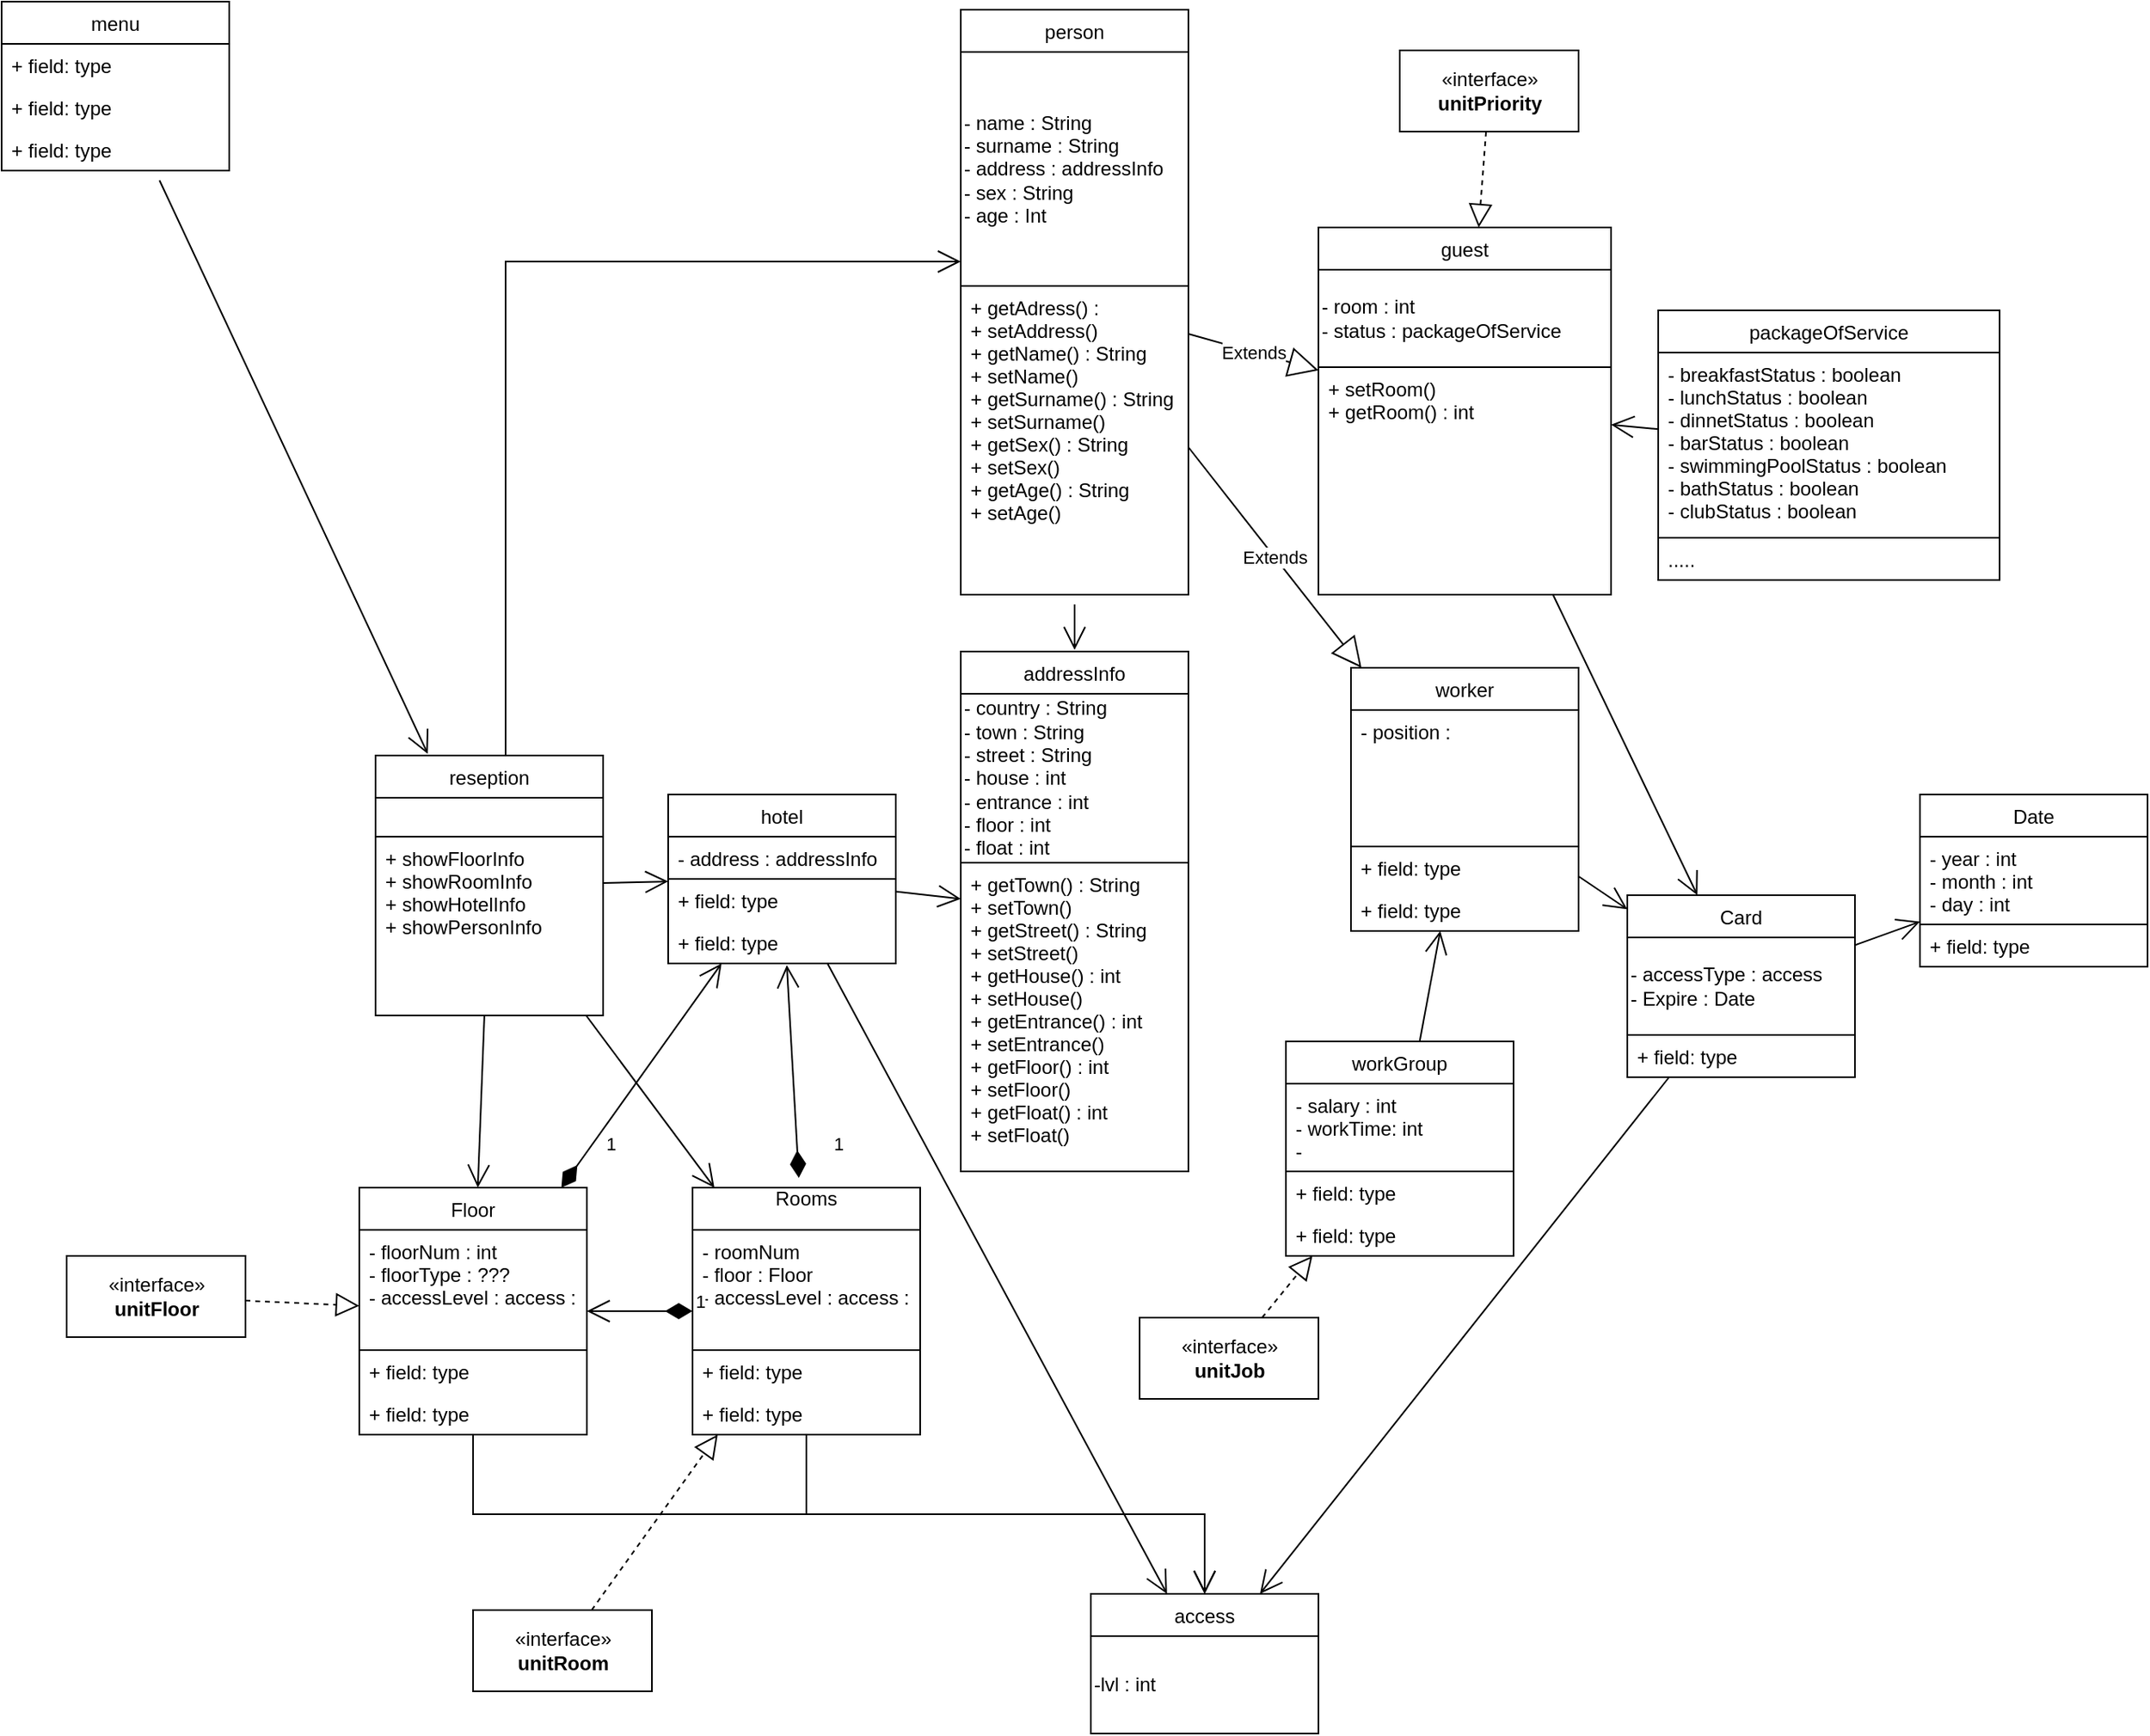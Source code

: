 <mxfile version="16.5.1" type="device"><diagram id="C5RBs43oDa-KdzZeNtuy" name="Page-1"><mxGraphModel dx="1102" dy="865" grid="1" gridSize="10" guides="1" tooltips="1" connect="1" arrows="1" fold="1" page="1" pageScale="1" pageWidth="1169" pageHeight="1654" math="0" shadow="0"><root><mxCell id="WIyWlLk6GJQsqaUBKTNV-0"/><mxCell id="WIyWlLk6GJQsqaUBKTNV-1" parent="WIyWlLk6GJQsqaUBKTNV-0"/><mxCell id="pl0eV4LuxjBtjCWhGdW3-1" value="Rooms&#10;" style="swimlane;fontStyle=0;childLayout=stackLayout;horizontal=1;startSize=26;fillColor=none;horizontalStack=0;resizeParent=1;resizeParentMax=0;resizeLast=0;collapsible=1;marginBottom=0;" parent="WIyWlLk6GJQsqaUBKTNV-1" vertex="1"><mxGeometry x="1045" y="1060" width="140" height="152" as="geometry"/></mxCell><mxCell id="pl0eV4LuxjBtjCWhGdW3-2" value="- roomNum&#10;- floor : Floor&#10;- accessLevel : access :" style="text;strokeColor=default;fillColor=none;align=left;verticalAlign=top;spacingLeft=4;spacingRight=4;overflow=hidden;rotatable=0;points=[[0,0.5],[1,0.5]];portConstraint=eastwest;" parent="pl0eV4LuxjBtjCWhGdW3-1" vertex="1"><mxGeometry y="26" width="140" height="74" as="geometry"/></mxCell><mxCell id="pl0eV4LuxjBtjCWhGdW3-3" value="+ field: type" style="text;strokeColor=none;fillColor=none;align=left;verticalAlign=top;spacingLeft=4;spacingRight=4;overflow=hidden;rotatable=0;points=[[0,0.5],[1,0.5]];portConstraint=eastwest;" parent="pl0eV4LuxjBtjCWhGdW3-1" vertex="1"><mxGeometry y="100" width="140" height="26" as="geometry"/></mxCell><mxCell id="pl0eV4LuxjBtjCWhGdW3-4" value="+ field: type" style="text;strokeColor=none;fillColor=none;align=left;verticalAlign=top;spacingLeft=4;spacingRight=4;overflow=hidden;rotatable=0;points=[[0,0.5],[1,0.5]];portConstraint=eastwest;" parent="pl0eV4LuxjBtjCWhGdW3-1" vertex="1"><mxGeometry y="126" width="140" height="26" as="geometry"/></mxCell><mxCell id="pl0eV4LuxjBtjCWhGdW3-5" value="Card" style="swimlane;fontStyle=0;childLayout=stackLayout;horizontal=1;startSize=26;fillColor=none;horizontalStack=0;resizeParent=1;resizeParentMax=0;resizeLast=0;collapsible=1;marginBottom=0;" parent="WIyWlLk6GJQsqaUBKTNV-1" vertex="1"><mxGeometry x="1620" y="880" width="140" height="112" as="geometry"/></mxCell><mxCell id="pl0eV4LuxjBtjCWhGdW3-172" value="- accessType : access&lt;br&gt;- Expire : Date" style="rounded=0;whiteSpace=wrap;html=1;strokeColor=default;fillColor=none;align=left;" parent="pl0eV4LuxjBtjCWhGdW3-5" vertex="1"><mxGeometry y="26" width="140" height="60" as="geometry"/></mxCell><mxCell id="pl0eV4LuxjBtjCWhGdW3-6" value="+ field: type" style="text;strokeColor=none;fillColor=none;align=left;verticalAlign=top;spacingLeft=4;spacingRight=4;overflow=hidden;rotatable=0;points=[[0,0.5],[1,0.5]];portConstraint=eastwest;" parent="pl0eV4LuxjBtjCWhGdW3-5" vertex="1"><mxGeometry y="86" width="140" height="26" as="geometry"/></mxCell><mxCell id="Eyccdhl0s3vLxcjbmZyg-0" style="edgeStyle=elbowEdgeStyle;rounded=0;orthogonalLoop=1;jettySize=auto;elbow=vertical;html=1;exitX=0.75;exitY=0;exitDx=0;exitDy=0;" edge="1" parent="pl0eV4LuxjBtjCWhGdW3-5" source="pl0eV4LuxjBtjCWhGdW3-172" target="pl0eV4LuxjBtjCWhGdW3-172"><mxGeometry relative="1" as="geometry"/></mxCell><mxCell id="pl0eV4LuxjBtjCWhGdW3-9" value="Floor" style="swimlane;fontStyle=0;childLayout=stackLayout;horizontal=1;startSize=26;fillColor=none;horizontalStack=0;resizeParent=1;resizeParentMax=0;resizeLast=0;collapsible=1;marginBottom=0;" parent="WIyWlLk6GJQsqaUBKTNV-1" vertex="1"><mxGeometry x="840" y="1060" width="140" height="152" as="geometry"/></mxCell><mxCell id="pl0eV4LuxjBtjCWhGdW3-10" value="- floorNum : int&#10;- floorType : ???&#10;- accessLevel : access :" style="text;strokeColor=default;fillColor=none;align=left;verticalAlign=top;spacingLeft=4;spacingRight=4;overflow=hidden;rotatable=0;points=[[0,0.5],[1,0.5]];portConstraint=eastwest;" parent="pl0eV4LuxjBtjCWhGdW3-9" vertex="1"><mxGeometry y="26" width="140" height="74" as="geometry"/></mxCell><mxCell id="pl0eV4LuxjBtjCWhGdW3-12" value="+ field: type" style="text;strokeColor=none;fillColor=none;align=left;verticalAlign=top;spacingLeft=4;spacingRight=4;overflow=hidden;rotatable=0;points=[[0,0.5],[1,0.5]];portConstraint=eastwest;" parent="pl0eV4LuxjBtjCWhGdW3-9" vertex="1"><mxGeometry y="100" width="140" height="26" as="geometry"/></mxCell><mxCell id="pl0eV4LuxjBtjCWhGdW3-11" value="+ field: type" style="text;strokeColor=none;fillColor=none;align=left;verticalAlign=top;spacingLeft=4;spacingRight=4;overflow=hidden;rotatable=0;points=[[0,0.5],[1,0.5]];portConstraint=eastwest;" parent="pl0eV4LuxjBtjCWhGdW3-9" vertex="1"><mxGeometry y="126" width="140" height="26" as="geometry"/></mxCell><mxCell id="pl0eV4LuxjBtjCWhGdW3-20" value="guest" style="swimlane;fontStyle=0;childLayout=stackLayout;horizontal=1;startSize=26;fillColor=none;horizontalStack=0;resizeParent=1;resizeParentMax=0;resizeLast=0;collapsible=1;marginBottom=0;" parent="WIyWlLk6GJQsqaUBKTNV-1" vertex="1"><mxGeometry x="1430" y="469" width="180" height="226" as="geometry"/></mxCell><mxCell id="pl0eV4LuxjBtjCWhGdW3-175" value="- room : int&lt;br&gt;- status : packageOfService" style="rounded=0;whiteSpace=wrap;html=1;strokeColor=default;fillColor=none;align=left;" parent="pl0eV4LuxjBtjCWhGdW3-20" vertex="1"><mxGeometry y="26" width="180" height="60" as="geometry"/></mxCell><mxCell id="pl0eV4LuxjBtjCWhGdW3-23" value="+ setRoom()&#10;+ getRoom() : int&#10;" style="text;strokeColor=none;fillColor=none;align=left;verticalAlign=top;spacingLeft=4;spacingRight=4;overflow=hidden;rotatable=0;points=[[0,0.5],[1,0.5]];portConstraint=eastwest;" parent="pl0eV4LuxjBtjCWhGdW3-20" vertex="1"><mxGeometry y="86" width="180" height="140" as="geometry"/></mxCell><mxCell id="pl0eV4LuxjBtjCWhGdW3-24" value="worker" style="swimlane;fontStyle=0;childLayout=stackLayout;horizontal=1;startSize=26;fillColor=none;horizontalStack=0;resizeParent=1;resizeParentMax=0;resizeLast=0;collapsible=1;marginBottom=0;" parent="WIyWlLk6GJQsqaUBKTNV-1" vertex="1"><mxGeometry x="1450" y="740" width="140" height="162" as="geometry"/></mxCell><mxCell id="pl0eV4LuxjBtjCWhGdW3-25" value="- position : " style="text;strokeColor=default;fillColor=none;align=left;verticalAlign=top;spacingLeft=4;spacingRight=4;overflow=hidden;rotatable=0;points=[[0,0.5],[1,0.5]];portConstraint=eastwest;" parent="pl0eV4LuxjBtjCWhGdW3-24" vertex="1"><mxGeometry y="26" width="140" height="84" as="geometry"/></mxCell><mxCell id="pl0eV4LuxjBtjCWhGdW3-26" value="+ field: type" style="text;strokeColor=none;fillColor=none;align=left;verticalAlign=top;spacingLeft=4;spacingRight=4;overflow=hidden;rotatable=0;points=[[0,0.5],[1,0.5]];portConstraint=eastwest;" parent="pl0eV4LuxjBtjCWhGdW3-24" vertex="1"><mxGeometry y="110" width="140" height="26" as="geometry"/></mxCell><mxCell id="pl0eV4LuxjBtjCWhGdW3-27" value="+ field: type" style="text;strokeColor=none;fillColor=none;align=left;verticalAlign=top;spacingLeft=4;spacingRight=4;overflow=hidden;rotatable=0;points=[[0,0.5],[1,0.5]];portConstraint=eastwest;" parent="pl0eV4LuxjBtjCWhGdW3-24" vertex="1"><mxGeometry y="136" width="140" height="26" as="geometry"/></mxCell><object label="person" id="pl0eV4LuxjBtjCWhGdW3-36"><mxCell style="swimlane;fontStyle=0;childLayout=stackLayout;horizontal=1;startSize=26;fillColor=none;horizontalStack=0;resizeParent=1;resizeParentMax=0;resizeLast=0;collapsible=1;marginBottom=0;" parent="WIyWlLk6GJQsqaUBKTNV-1" vertex="1"><mxGeometry x="1210" y="335" width="140" height="360" as="geometry"/></mxCell></object><mxCell id="pl0eV4LuxjBtjCWhGdW3-160" value="- name : String&lt;br&gt;- surname : String&lt;br&gt;- address : addressInfo&lt;br&gt;- sex : String&lt;br&gt;- age : Int" style="rounded=0;whiteSpace=wrap;html=1;strokeColor=default;fillColor=none;align=left;" parent="pl0eV4LuxjBtjCWhGdW3-36" vertex="1"><mxGeometry y="26" width="140" height="144" as="geometry"/></mxCell><mxCell id="pl0eV4LuxjBtjCWhGdW3-37" value="+ getAdress() :  &#10;+ setAddress()&#10;+ getName() : String&#10;+ setName()&#10;+ getSurname() : String&#10;+ setSurname()&#10;+ getSex() : String&#10;+ setSex()&#10;+ getAge() : String&#10;+ setAge()" style="text;strokeColor=none;fillColor=none;align=left;verticalAlign=top;spacingLeft=4;spacingRight=4;overflow=hidden;rotatable=0;points=[[0,0.5],[1,0.5]];portConstraint=eastwest;" parent="pl0eV4LuxjBtjCWhGdW3-36" vertex="1"><mxGeometry y="170" width="140" height="190" as="geometry"/></mxCell><mxCell id="pl0eV4LuxjBtjCWhGdW3-40" value="workGroup" style="swimlane;fontStyle=0;childLayout=stackLayout;horizontal=1;startSize=26;fillColor=none;horizontalStack=0;resizeParent=1;resizeParentMax=0;resizeLast=0;collapsible=1;marginBottom=0;" parent="WIyWlLk6GJQsqaUBKTNV-1" vertex="1"><mxGeometry x="1410" y="970" width="140" height="132" as="geometry"/></mxCell><mxCell id="pl0eV4LuxjBtjCWhGdW3-41" value="- salary : int&#10;- workTime: int&#10;-" style="text;strokeColor=default;fillColor=none;align=left;verticalAlign=top;spacingLeft=4;spacingRight=4;overflow=hidden;rotatable=0;points=[[0,0.5],[1,0.5]];portConstraint=eastwest;" parent="pl0eV4LuxjBtjCWhGdW3-40" vertex="1"><mxGeometry y="26" width="140" height="54" as="geometry"/></mxCell><mxCell id="pl0eV4LuxjBtjCWhGdW3-42" value="+ field: type" style="text;strokeColor=none;fillColor=none;align=left;verticalAlign=top;spacingLeft=4;spacingRight=4;overflow=hidden;rotatable=0;points=[[0,0.5],[1,0.5]];portConstraint=eastwest;" parent="pl0eV4LuxjBtjCWhGdW3-40" vertex="1"><mxGeometry y="80" width="140" height="26" as="geometry"/></mxCell><mxCell id="pl0eV4LuxjBtjCWhGdW3-43" value="+ field: type" style="text;strokeColor=none;fillColor=none;align=left;verticalAlign=top;spacingLeft=4;spacingRight=4;overflow=hidden;rotatable=0;points=[[0,0.5],[1,0.5]];portConstraint=eastwest;" parent="pl0eV4LuxjBtjCWhGdW3-40" vertex="1"><mxGeometry y="106" width="140" height="26" as="geometry"/></mxCell><mxCell id="pl0eV4LuxjBtjCWhGdW3-60" value="access" style="swimlane;fontStyle=0;childLayout=stackLayout;horizontal=1;startSize=26;fillColor=none;horizontalStack=0;resizeParent=1;resizeParentMax=0;resizeLast=0;collapsible=1;marginBottom=0;" parent="WIyWlLk6GJQsqaUBKTNV-1" vertex="1"><mxGeometry x="1290" y="1310" width="140" height="86" as="geometry"/></mxCell><mxCell id="pl0eV4LuxjBtjCWhGdW3-171" value="-lvl : int" style="rounded=0;whiteSpace=wrap;html=1;strokeColor=default;fillColor=none;align=left;" parent="pl0eV4LuxjBtjCWhGdW3-60" vertex="1"><mxGeometry y="26" width="140" height="60" as="geometry"/></mxCell><mxCell id="pl0eV4LuxjBtjCWhGdW3-72" value="Extends" style="endArrow=block;endSize=16;endFill=0;html=1;rounded=0;" parent="WIyWlLk6GJQsqaUBKTNV-1" source="pl0eV4LuxjBtjCWhGdW3-36" target="pl0eV4LuxjBtjCWhGdW3-20" edge="1"><mxGeometry width="160" relative="1" as="geometry"><mxPoint x="1850" y="844" as="sourcePoint"/><mxPoint x="2010" y="844" as="targetPoint"/></mxGeometry></mxCell><mxCell id="pl0eV4LuxjBtjCWhGdW3-73" value="Extends" style="endArrow=block;endSize=16;endFill=0;html=1;rounded=0;" parent="WIyWlLk6GJQsqaUBKTNV-1" source="pl0eV4LuxjBtjCWhGdW3-36" target="pl0eV4LuxjBtjCWhGdW3-24" edge="1"><mxGeometry width="160" relative="1" as="geometry"><mxPoint x="1850" y="844" as="sourcePoint"/><mxPoint x="2010" y="844" as="targetPoint"/></mxGeometry></mxCell><mxCell id="pl0eV4LuxjBtjCWhGdW3-75" value="«interface»&lt;br&gt;&lt;b&gt;unitJob&lt;/b&gt;" style="html=1;" parent="WIyWlLk6GJQsqaUBKTNV-1" vertex="1"><mxGeometry x="1320" y="1140" width="110" height="50" as="geometry"/></mxCell><mxCell id="pl0eV4LuxjBtjCWhGdW3-76" value="«interface»&lt;br&gt;&lt;b&gt;unitRoom&lt;/b&gt;" style="html=1;" parent="WIyWlLk6GJQsqaUBKTNV-1" vertex="1"><mxGeometry x="910" y="1320" width="110" height="50" as="geometry"/></mxCell><mxCell id="pl0eV4LuxjBtjCWhGdW3-77" value="" style="endArrow=block;dashed=1;endFill=0;endSize=12;html=1;rounded=0;" parent="WIyWlLk6GJQsqaUBKTNV-1" source="pl0eV4LuxjBtjCWhGdW3-75" target="pl0eV4LuxjBtjCWhGdW3-40" edge="1"><mxGeometry width="160" relative="1" as="geometry"><mxPoint x="1235" y="1452" as="sourcePoint"/><mxPoint x="1255" y="1306" as="targetPoint"/></mxGeometry></mxCell><mxCell id="pl0eV4LuxjBtjCWhGdW3-85" value="1" style="endArrow=open;html=1;endSize=12;startArrow=diamondThin;startSize=14;startFill=1;align=left;verticalAlign=bottom;rounded=0;" parent="WIyWlLk6GJQsqaUBKTNV-1" source="pl0eV4LuxjBtjCWhGdW3-1" target="pl0eV4LuxjBtjCWhGdW3-9" edge="1"><mxGeometry x="-1" y="3" relative="1" as="geometry"><mxPoint x="960" y="970" as="sourcePoint"/><mxPoint x="950" y="945" as="targetPoint"/></mxGeometry></mxCell><mxCell id="pl0eV4LuxjBtjCWhGdW3-86" value="1" style="endArrow=open;html=1;endSize=12;startArrow=diamondThin;startSize=14;startFill=1;align=left;verticalAlign=bottom;rounded=0;elbow=vertical;" parent="WIyWlLk6GJQsqaUBKTNV-1" source="pl0eV4LuxjBtjCWhGdW3-9" target="pl0eV4LuxjBtjCWhGdW3-124" edge="1"><mxGeometry x="-0.654" y="-10" relative="1" as="geometry"><mxPoint x="960" y="770" as="sourcePoint"/><mxPoint x="970" y="1162" as="targetPoint"/><mxPoint as="offset"/></mxGeometry></mxCell><mxCell id="pl0eV4LuxjBtjCWhGdW3-93" value="" style="endArrow=open;endFill=1;endSize=12;html=1;rounded=0;" parent="WIyWlLk6GJQsqaUBKTNV-1" source="pl0eV4LuxjBtjCWhGdW3-24" target="pl0eV4LuxjBtjCWhGdW3-5" edge="1"><mxGeometry width="160" relative="1" as="geometry"><mxPoint x="1325" y="1492" as="sourcePoint"/><mxPoint x="1485" y="1492" as="targetPoint"/></mxGeometry></mxCell><mxCell id="pl0eV4LuxjBtjCWhGdW3-102" value="" style="endArrow=block;dashed=1;endFill=0;endSize=12;html=1;rounded=0;" parent="WIyWlLk6GJQsqaUBKTNV-1" source="pl0eV4LuxjBtjCWhGdW3-76" target="pl0eV4LuxjBtjCWhGdW3-1" edge="1"><mxGeometry width="160" relative="1" as="geometry"><mxPoint x="670" y="1040" as="sourcePoint"/><mxPoint x="830" y="1040" as="targetPoint"/></mxGeometry></mxCell><mxCell id="pl0eV4LuxjBtjCWhGdW3-103" value="«interface»&lt;br&gt;&lt;b&gt;unitFloor&lt;/b&gt;" style="html=1;" parent="WIyWlLk6GJQsqaUBKTNV-1" vertex="1"><mxGeometry x="660" y="1102" width="110" height="50" as="geometry"/></mxCell><mxCell id="pl0eV4LuxjBtjCWhGdW3-104" value="" style="endArrow=block;dashed=1;endFill=0;endSize=12;html=1;rounded=0;" parent="WIyWlLk6GJQsqaUBKTNV-1" source="pl0eV4LuxjBtjCWhGdW3-103" target="pl0eV4LuxjBtjCWhGdW3-9" edge="1"><mxGeometry width="160" relative="1" as="geometry"><mxPoint x="790" y="1050" as="sourcePoint"/><mxPoint x="950" y="1050" as="targetPoint"/></mxGeometry></mxCell><mxCell id="pl0eV4LuxjBtjCWhGdW3-108" value="" style="endArrow=open;endFill=1;endSize=12;html=1;rounded=0;elbow=vertical;edgeStyle=elbowEdgeStyle;" parent="WIyWlLk6GJQsqaUBKTNV-1" source="pl0eV4LuxjBtjCWhGdW3-9" target="pl0eV4LuxjBtjCWhGdW3-60" edge="1"><mxGeometry width="160" relative="1" as="geometry"><mxPoint x="800" y="480" as="sourcePoint"/><mxPoint x="960" y="480" as="targetPoint"/></mxGeometry></mxCell><mxCell id="pl0eV4LuxjBtjCWhGdW3-109" value="" style="endArrow=open;endFill=1;endSize=12;html=1;rounded=0;elbow=vertical;edgeStyle=elbowEdgeStyle;" parent="WIyWlLk6GJQsqaUBKTNV-1" source="pl0eV4LuxjBtjCWhGdW3-1" target="pl0eV4LuxjBtjCWhGdW3-60" edge="1"><mxGeometry width="160" relative="1" as="geometry"><mxPoint x="800" y="480" as="sourcePoint"/><mxPoint x="960" y="480" as="targetPoint"/></mxGeometry></mxCell><mxCell id="pl0eV4LuxjBtjCWhGdW3-110" value="packageOfService" style="swimlane;fontStyle=0;childLayout=stackLayout;horizontal=1;startSize=26;fillColor=none;horizontalStack=0;resizeParent=1;resizeParentMax=0;resizeLast=0;collapsible=1;marginBottom=0;" parent="WIyWlLk6GJQsqaUBKTNV-1" vertex="1"><mxGeometry x="1639" y="520" width="210" height="166" as="geometry"/></mxCell><mxCell id="UdkVO-LQRuB7PRyqrmWP-8" value="- breakfastStatus : boolean&#10;- lunchStatus : boolean&#10;- dinnetStatus : boolean&#10;- barStatus : boolean&#10;- swimmingPoolStatus : boolean&#10;- bathStatus : boolean&#10;- clubStatus : boolean&#10;&#10;" style="text;strokeColor=default;fillColor=none;align=left;verticalAlign=top;spacingLeft=4;spacingRight=4;overflow=hidden;rotatable=0;points=[[0,0.5],[1,0.5]];portConstraint=eastwest;" parent="pl0eV4LuxjBtjCWhGdW3-110" vertex="1"><mxGeometry y="26" width="210" height="114" as="geometry"/></mxCell><mxCell id="pl0eV4LuxjBtjCWhGdW3-111" value="....." style="text;strokeColor=none;fillColor=none;align=left;verticalAlign=top;spacingLeft=4;spacingRight=4;overflow=hidden;rotatable=0;points=[[0,0.5],[1,0.5]];portConstraint=eastwest;" parent="pl0eV4LuxjBtjCWhGdW3-110" vertex="1"><mxGeometry y="140" width="210" height="26" as="geometry"/></mxCell><mxCell id="pl0eV4LuxjBtjCWhGdW3-114" value="" style="endArrow=open;endFill=1;endSize=12;html=1;rounded=0;" parent="WIyWlLk6GJQsqaUBKTNV-1" source="pl0eV4LuxjBtjCWhGdW3-110" target="pl0eV4LuxjBtjCWhGdW3-20" edge="1"><mxGeometry width="160" relative="1" as="geometry"><mxPoint x="1700" y="980" as="sourcePoint"/><mxPoint x="1780" y="965" as="targetPoint"/></mxGeometry></mxCell><mxCell id="pl0eV4LuxjBtjCWhGdW3-115" value="" style="endArrow=open;endFill=1;endSize=12;html=1;rounded=0;" parent="WIyWlLk6GJQsqaUBKTNV-1" source="pl0eV4LuxjBtjCWhGdW3-40" target="pl0eV4LuxjBtjCWhGdW3-24" edge="1"><mxGeometry width="160" relative="1" as="geometry"><mxPoint x="1700" y="980" as="sourcePoint"/><mxPoint x="1860" y="980" as="targetPoint"/></mxGeometry></mxCell><mxCell id="pl0eV4LuxjBtjCWhGdW3-116" value="«interface»&lt;br&gt;&lt;b&gt;unitPriority&lt;/b&gt;" style="html=1;" parent="WIyWlLk6GJQsqaUBKTNV-1" vertex="1"><mxGeometry x="1480" y="360" width="110" height="50" as="geometry"/></mxCell><mxCell id="pl0eV4LuxjBtjCWhGdW3-117" value="" style="endArrow=open;endFill=1;endSize=12;html=1;rounded=0;" parent="WIyWlLk6GJQsqaUBKTNV-1" source="pl0eV4LuxjBtjCWhGdW3-20" target="pl0eV4LuxjBtjCWhGdW3-5" edge="1"><mxGeometry width="160" relative="1" as="geometry"><mxPoint x="1695" y="1312" as="sourcePoint"/><mxPoint x="1855" y="1312" as="targetPoint"/></mxGeometry></mxCell><mxCell id="pl0eV4LuxjBtjCWhGdW3-119" value="" style="endArrow=block;dashed=1;endFill=0;endSize=12;html=1;rounded=0;" parent="WIyWlLk6GJQsqaUBKTNV-1" source="pl0eV4LuxjBtjCWhGdW3-116" target="pl0eV4LuxjBtjCWhGdW3-20" edge="1"><mxGeometry width="160" relative="1" as="geometry"><mxPoint x="1695" y="1212" as="sourcePoint"/><mxPoint x="1855" y="1212" as="targetPoint"/></mxGeometry></mxCell><mxCell id="pl0eV4LuxjBtjCWhGdW3-120" value="menu" style="swimlane;fontStyle=0;childLayout=stackLayout;horizontal=1;startSize=26;fillColor=none;horizontalStack=0;resizeParent=1;resizeParentMax=0;resizeLast=0;collapsible=1;marginBottom=0;" parent="WIyWlLk6GJQsqaUBKTNV-1" vertex="1"><mxGeometry x="620" y="330" width="140" height="104" as="geometry"/></mxCell><mxCell id="pl0eV4LuxjBtjCWhGdW3-121" value="+ field: type" style="text;strokeColor=none;fillColor=none;align=left;verticalAlign=top;spacingLeft=4;spacingRight=4;overflow=hidden;rotatable=0;points=[[0,0.5],[1,0.5]];portConstraint=eastwest;" parent="pl0eV4LuxjBtjCWhGdW3-120" vertex="1"><mxGeometry y="26" width="140" height="26" as="geometry"/></mxCell><mxCell id="pl0eV4LuxjBtjCWhGdW3-122" value="+ field: type" style="text;strokeColor=none;fillColor=none;align=left;verticalAlign=top;spacingLeft=4;spacingRight=4;overflow=hidden;rotatable=0;points=[[0,0.5],[1,0.5]];portConstraint=eastwest;" parent="pl0eV4LuxjBtjCWhGdW3-120" vertex="1"><mxGeometry y="52" width="140" height="26" as="geometry"/></mxCell><mxCell id="pl0eV4LuxjBtjCWhGdW3-123" value="+ field: type" style="text;strokeColor=none;fillColor=none;align=left;verticalAlign=top;spacingLeft=4;spacingRight=4;overflow=hidden;rotatable=0;points=[[0,0.5],[1,0.5]];portConstraint=eastwest;" parent="pl0eV4LuxjBtjCWhGdW3-120" vertex="1"><mxGeometry y="78" width="140" height="26" as="geometry"/></mxCell><mxCell id="pl0eV4LuxjBtjCWhGdW3-124" value="hotel" style="swimlane;fontStyle=0;childLayout=stackLayout;horizontal=1;startSize=26;fillColor=none;horizontalStack=0;resizeParent=1;resizeParentMax=0;resizeLast=0;collapsible=1;marginBottom=0;" parent="WIyWlLk6GJQsqaUBKTNV-1" vertex="1"><mxGeometry x="1030" y="818" width="140" height="104" as="geometry"/></mxCell><mxCell id="pl0eV4LuxjBtjCWhGdW3-125" value="- address : addressInfo" style="text;strokeColor=default;fillColor=none;align=left;verticalAlign=top;spacingLeft=4;spacingRight=4;overflow=hidden;rotatable=0;points=[[0,0.5],[1,0.5]];portConstraint=eastwest;" parent="pl0eV4LuxjBtjCWhGdW3-124" vertex="1"><mxGeometry y="26" width="140" height="26" as="geometry"/></mxCell><mxCell id="pl0eV4LuxjBtjCWhGdW3-126" value="+ field: type" style="text;strokeColor=none;fillColor=none;align=left;verticalAlign=top;spacingLeft=4;spacingRight=4;overflow=hidden;rotatable=0;points=[[0,0.5],[1,0.5]];portConstraint=eastwest;" parent="pl0eV4LuxjBtjCWhGdW3-124" vertex="1"><mxGeometry y="52" width="140" height="26" as="geometry"/></mxCell><mxCell id="pl0eV4LuxjBtjCWhGdW3-127" value="+ field: type" style="text;strokeColor=none;fillColor=none;align=left;verticalAlign=top;spacingLeft=4;spacingRight=4;overflow=hidden;rotatable=0;points=[[0,0.5],[1,0.5]];portConstraint=eastwest;" parent="pl0eV4LuxjBtjCWhGdW3-124" vertex="1"><mxGeometry y="78" width="140" height="26" as="geometry"/></mxCell><mxCell id="pl0eV4LuxjBtjCWhGdW3-132" value="" style="endArrow=open;endFill=1;endSize=12;html=1;rounded=0;" parent="WIyWlLk6GJQsqaUBKTNV-1" source="pl0eV4LuxjBtjCWhGdW3-5" target="pl0eV4LuxjBtjCWhGdW3-60" edge="1"><mxGeometry width="160" relative="1" as="geometry"><mxPoint x="1145" y="1412" as="sourcePoint"/><mxPoint x="1305" y="1412" as="targetPoint"/></mxGeometry></mxCell><mxCell id="pl0eV4LuxjBtjCWhGdW3-144" value="" style="endArrow=open;endFill=1;endSize=12;html=1;rounded=0;" parent="WIyWlLk6GJQsqaUBKTNV-1" source="pl0eV4LuxjBtjCWhGdW3-124" target="pl0eV4LuxjBtjCWhGdW3-60" edge="1"><mxGeometry width="160" relative="1" as="geometry"><mxPoint x="970" y="1110" as="sourcePoint"/><mxPoint x="1130" y="1110" as="targetPoint"/></mxGeometry></mxCell><mxCell id="pl0eV4LuxjBtjCWhGdW3-148" value="reseption" style="swimlane;fontStyle=0;childLayout=stackLayout;horizontal=1;startSize=26;fillColor=none;horizontalStack=0;resizeParent=1;resizeParentMax=0;resizeLast=0;collapsible=1;marginBottom=0;" parent="WIyWlLk6GJQsqaUBKTNV-1" vertex="1"><mxGeometry x="850" y="794" width="140" height="160" as="geometry"/></mxCell><mxCell id="pl0eV4LuxjBtjCWhGdW3-149" value="" style="text;strokeColor=default;fillColor=none;align=left;verticalAlign=top;spacingLeft=4;spacingRight=4;overflow=hidden;rotatable=0;points=[[0,0.5],[1,0.5]];portConstraint=eastwest;" parent="pl0eV4LuxjBtjCWhGdW3-148" vertex="1"><mxGeometry y="26" width="140" height="24" as="geometry"/></mxCell><mxCell id="pl0eV4LuxjBtjCWhGdW3-151" value="+ showFloorInfo&#10;+ showRoomInfo&#10;+ showHotelInfo&#10;+ showPersonInfo" style="text;strokeColor=none;fillColor=none;align=left;verticalAlign=top;spacingLeft=4;spacingRight=4;overflow=hidden;rotatable=0;points=[[0,0.5],[1,0.5]];portConstraint=eastwest;" parent="pl0eV4LuxjBtjCWhGdW3-148" vertex="1"><mxGeometry y="50" width="140" height="110" as="geometry"/></mxCell><mxCell id="pl0eV4LuxjBtjCWhGdW3-154" value="" style="endArrow=open;endFill=1;endSize=12;html=1;rounded=0;sourcePerimeterSpacing=6;targetPerimeterSpacing=1;strokeWidth=1;" parent="WIyWlLk6GJQsqaUBKTNV-1" source="pl0eV4LuxjBtjCWhGdW3-120" target="pl0eV4LuxjBtjCWhGdW3-148" edge="1"><mxGeometry width="160" relative="1" as="geometry"><mxPoint x="910" y="870" as="sourcePoint"/><mxPoint x="1070" y="870" as="targetPoint"/></mxGeometry></mxCell><mxCell id="pl0eV4LuxjBtjCWhGdW3-162" value="addressInfo" style="swimlane;fontStyle=0;childLayout=stackLayout;horizontal=1;startSize=26;fillColor=none;horizontalStack=0;resizeParent=1;resizeParentMax=0;resizeLast=0;collapsible=1;marginBottom=0;strokeColor=default;" parent="WIyWlLk6GJQsqaUBKTNV-1" vertex="1"><mxGeometry x="1210" y="730" width="140" height="320" as="geometry"/></mxCell><mxCell id="pl0eV4LuxjBtjCWhGdW3-173" value="- country : String&lt;br&gt;- town : String&lt;br&gt;- street : String&lt;br&gt;- house : int&lt;br&gt;- entrance : int&lt;br&gt;- floor : int&lt;br&gt;- float : int" style="rounded=0;whiteSpace=wrap;html=1;strokeColor=default;fillColor=none;align=left;" parent="pl0eV4LuxjBtjCWhGdW3-162" vertex="1"><mxGeometry y="26" width="140" height="104" as="geometry"/></mxCell><mxCell id="pl0eV4LuxjBtjCWhGdW3-163" value="+ getTown() : String&#10;+ setTown()&#10;+ getStreet() : String&#10;+ setStreet()&#10;+ getHouse() : int&#10;+ setHouse()&#10;+ getEntrance() : int&#10;+ setEntrance()&#10;+ getFloor() : int&#10;+ setFloor()&#10;+ getFloat() : int&#10;+ setFloat()" style="text;strokeColor=none;fillColor=none;align=left;verticalAlign=top;spacingLeft=4;spacingRight=4;overflow=hidden;rotatable=0;points=[[0,0.5],[1,0.5]];portConstraint=eastwest;" parent="pl0eV4LuxjBtjCWhGdW3-162" vertex="1"><mxGeometry y="130" width="140" height="190" as="geometry"/></mxCell><mxCell id="pl0eV4LuxjBtjCWhGdW3-166" value="" style="endArrow=open;endFill=1;endSize=12;html=1;rounded=0;sourcePerimeterSpacing=6;targetPerimeterSpacing=1;strokeWidth=1;elbow=vertical;" parent="WIyWlLk6GJQsqaUBKTNV-1" source="pl0eV4LuxjBtjCWhGdW3-36" target="pl0eV4LuxjBtjCWhGdW3-162" edge="1"><mxGeometry width="160" relative="1" as="geometry"><mxPoint x="910" y="500" as="sourcePoint"/><mxPoint x="1070" y="500" as="targetPoint"/></mxGeometry></mxCell><mxCell id="pl0eV4LuxjBtjCWhGdW3-168" value="1" style="endArrow=open;html=1;endSize=12;startArrow=diamondThin;startSize=14;startFill=1;align=left;verticalAlign=bottom;rounded=0;sourcePerimeterSpacing=6;targetPerimeterSpacing=1;strokeWidth=1;elbow=vertical;" parent="WIyWlLk6GJQsqaUBKTNV-1" source="pl0eV4LuxjBtjCWhGdW3-1" target="pl0eV4LuxjBtjCWhGdW3-124" edge="1"><mxGeometry x="-0.834" y="-20" relative="1" as="geometry"><mxPoint x="800" y="1020" as="sourcePoint"/><mxPoint x="960" y="1020" as="targetPoint"/><mxPoint as="offset"/></mxGeometry></mxCell><mxCell id="UdkVO-LQRuB7PRyqrmWP-1" value="" style="endArrow=open;endFill=1;endSize=12;html=1;rounded=0;" parent="WIyWlLk6GJQsqaUBKTNV-1" source="pl0eV4LuxjBtjCWhGdW3-124" target="pl0eV4LuxjBtjCWhGdW3-162" edge="1"><mxGeometry width="160" relative="1" as="geometry"><mxPoint x="1150" y="630" as="sourcePoint"/><mxPoint x="1310" y="630" as="targetPoint"/></mxGeometry></mxCell><mxCell id="UdkVO-LQRuB7PRyqrmWP-2" value="Date" style="swimlane;fontStyle=0;childLayout=stackLayout;horizontal=1;startSize=26;fillColor=none;horizontalStack=0;resizeParent=1;resizeParentMax=0;resizeLast=0;collapsible=1;marginBottom=0;strokeColor=default;" parent="WIyWlLk6GJQsqaUBKTNV-1" vertex="1"><mxGeometry x="1800" y="818" width="140" height="106" as="geometry"/></mxCell><mxCell id="UdkVO-LQRuB7PRyqrmWP-3" value="- year : int&#10;- month : int&#10;- day : int" style="text;strokeColor=default;fillColor=none;align=left;verticalAlign=top;spacingLeft=4;spacingRight=4;overflow=hidden;rotatable=0;points=[[0,0.5],[1,0.5]];portConstraint=eastwest;" parent="UdkVO-LQRuB7PRyqrmWP-2" vertex="1"><mxGeometry y="26" width="140" height="54" as="geometry"/></mxCell><mxCell id="UdkVO-LQRuB7PRyqrmWP-4" value="+ field: type" style="text;strokeColor=none;fillColor=none;align=left;verticalAlign=top;spacingLeft=4;spacingRight=4;overflow=hidden;rotatable=0;points=[[0,0.5],[1,0.5]];portConstraint=eastwest;" parent="UdkVO-LQRuB7PRyqrmWP-2" vertex="1"><mxGeometry y="80" width="140" height="26" as="geometry"/></mxCell><mxCell id="UdkVO-LQRuB7PRyqrmWP-7" value="" style="endArrow=open;endFill=1;endSize=12;html=1;rounded=0;" parent="WIyWlLk6GJQsqaUBKTNV-1" source="pl0eV4LuxjBtjCWhGdW3-5" target="UdkVO-LQRuB7PRyqrmWP-2" edge="1"><mxGeometry width="160" relative="1" as="geometry"><mxPoint x="1150" y="1410" as="sourcePoint"/><mxPoint x="1310" y="1410" as="targetPoint"/></mxGeometry></mxCell><mxCell id="UdkVO-LQRuB7PRyqrmWP-13" value="" style="endArrow=open;endFill=1;endSize=12;html=1;rounded=0;" parent="WIyWlLk6GJQsqaUBKTNV-1" source="pl0eV4LuxjBtjCWhGdW3-148" target="pl0eV4LuxjBtjCWhGdW3-124" edge="1"><mxGeometry width="160" relative="1" as="geometry"><mxPoint x="1150" y="700" as="sourcePoint"/><mxPoint x="1310" y="700" as="targetPoint"/></mxGeometry></mxCell><mxCell id="UdkVO-LQRuB7PRyqrmWP-14" value="" style="endArrow=open;endFill=1;endSize=12;html=1;rounded=0;edgeStyle=orthogonalEdgeStyle;" parent="WIyWlLk6GJQsqaUBKTNV-1" source="pl0eV4LuxjBtjCWhGdW3-148" target="pl0eV4LuxjBtjCWhGdW3-36" edge="1"><mxGeometry width="160" relative="1" as="geometry"><mxPoint x="1180" y="670" as="sourcePoint"/><mxPoint x="1340" y="670" as="targetPoint"/><Array as="points"><mxPoint x="930" y="490"/></Array></mxGeometry></mxCell><mxCell id="UdkVO-LQRuB7PRyqrmWP-15" value="" style="endArrow=open;endFill=1;endSize=12;html=1;rounded=0;" parent="WIyWlLk6GJQsqaUBKTNV-1" source="pl0eV4LuxjBtjCWhGdW3-148" target="pl0eV4LuxjBtjCWhGdW3-1" edge="1"><mxGeometry width="160" relative="1" as="geometry"><mxPoint x="1180" y="870" as="sourcePoint"/><mxPoint x="1340" y="870" as="targetPoint"/></mxGeometry></mxCell><mxCell id="UdkVO-LQRuB7PRyqrmWP-16" value="" style="endArrow=open;endFill=1;endSize=12;html=1;rounded=0;" parent="WIyWlLk6GJQsqaUBKTNV-1" source="pl0eV4LuxjBtjCWhGdW3-148" target="pl0eV4LuxjBtjCWhGdW3-9" edge="1"><mxGeometry width="160" relative="1" as="geometry"><mxPoint x="1180" y="1070" as="sourcePoint"/><mxPoint x="1340" y="1070" as="targetPoint"/></mxGeometry></mxCell></root></mxGraphModel></diagram></mxfile>